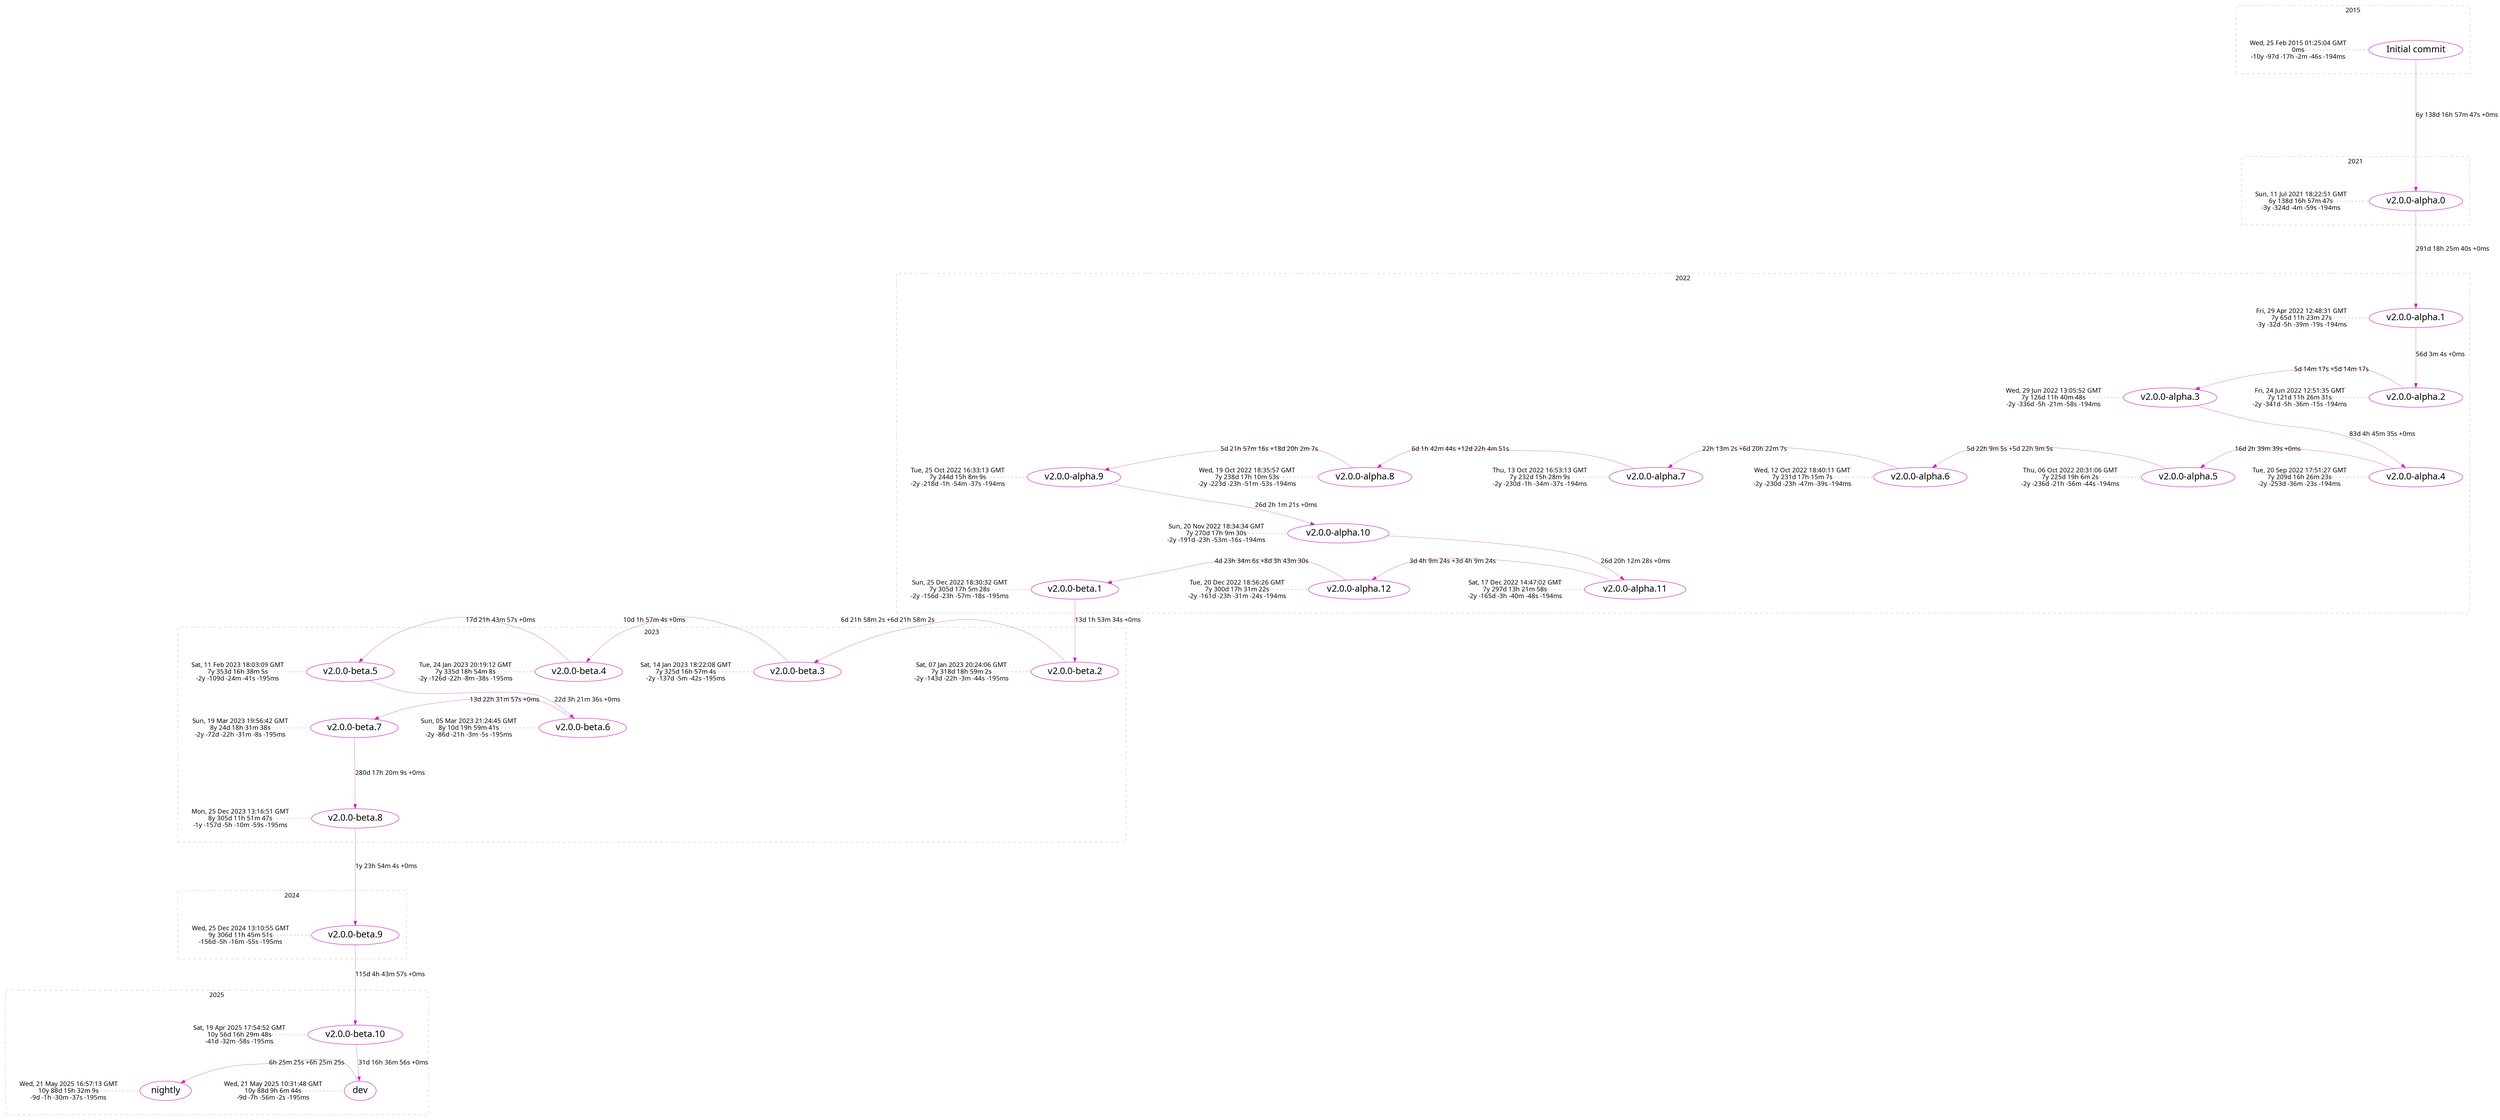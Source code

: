 digraph {
    node [fontname="Simple Plan";];
    edge [fontname="Master Photograph";];
    fontname="Simple Plan";
    rankdir="TD";
    subgraph cluster_2015 {
        fontname="Master Photograph";
        label="2015";
        penwidth="0.2";
        style="dashed";
        subgraph {
            peripheries=0;
            cluster=true;
            label="";
            1 [color="#cf1fc1"; fontsize="20"; label=<<TABLE ALIGN="CENTER" BORDER="0" CELLBORDER="0" CELLPADDING="0" CELLSPACING="0"><TR><TD ALIGN="TEXT" CELLPADDING="0" CELLSPACING="0">Initial commit</TD></TR></TABLE>>;];
            2 [label=<<TABLE ALIGN="CENTER" BORDER="0" CELLBORDER="0" CELLPADDING="0" CELLSPACING="0"><TR><TD ALIGN="TEXT" CELLPADDING="0" CELLSPACING="0">Wed, 25 Feb 2015 01:25:04 GMT<BR ALIGN="CENTER"/>0ms<BR ALIGN="CENTER"/>-10y -97d -17h -2m -46s -194ms</TD></TR></TABLE>>; margin="0.2"; shape="plaintext"; style="dotted";];
            2 -> 1 [arrowhead="none"; constraint="false"; penwidth="0.5"; style="dotted"; tailclip="false";];
        }
    }
    subgraph cluster_2021 {
        fontname="Master Photograph";
        label="2021";
        penwidth="0.2";
        style="dashed";
        subgraph {
            peripheries=0;
            cluster=true;
            label="";
            3 [color="#cf1fc1"; fontsize="20"; label=<<TABLE ALIGN="CENTER" BORDER="0" CELLBORDER="0" CELLPADDING="0" CELLSPACING="0"><TR><TD ALIGN="TEXT" CELLPADDING="0" CELLSPACING="0">v2.0.0-alpha.0</TD></TR></TABLE>>;];
            4 [label=<<TABLE ALIGN="CENTER" BORDER="0" CELLBORDER="0" CELLPADDING="0" CELLSPACING="0"><TR><TD ALIGN="TEXT" CELLPADDING="0" CELLSPACING="0">Sun, 11 Jul 2021 18:22:51 GMT<BR ALIGN="CENTER"/>6y 138d 16h 57m 47s<BR ALIGN="CENTER"/>-3y -324d -4m -59s -194ms</TD></TR></TABLE>>; margin="0.2"; shape="plaintext"; style="dotted";];
            4 -> 3 [arrowhead="none"; constraint="false"; penwidth="0.5"; style="dotted"; tailclip="false";];
        }
    }
    subgraph cluster_2022 {
        fontname="Master Photograph";
        label="2022";
        penwidth="0.2";
        style="dashed";
        subgraph {
            peripheries=0;
            cluster=true;
            label="";
            5 [color="#cf1fc1"; fontsize="20"; label=<<TABLE ALIGN="CENTER" BORDER="0" CELLBORDER="0" CELLPADDING="0" CELLSPACING="0"><TR><TD ALIGN="TEXT" CELLPADDING="0" CELLSPACING="0">v2.0.0-alpha.1</TD></TR></TABLE>>;];
            6 [label=<<TABLE ALIGN="CENTER" BORDER="0" CELLBORDER="0" CELLPADDING="0" CELLSPACING="0"><TR><TD ALIGN="TEXT" CELLPADDING="0" CELLSPACING="0">Fri, 29 Apr 2022 12:48:31 GMT<BR ALIGN="CENTER"/>7y 65d 11h 23m 27s<BR ALIGN="CENTER"/>-3y -32d -5h -39m -19s -194ms</TD></TR></TABLE>>; margin="0.2"; shape="plaintext"; style="dotted";];
            6 -> 5 [arrowhead="none"; constraint="false"; penwidth="0.5"; style="dotted"; tailclip="false";];
        }
        subgraph {
            peripheries=0;
            cluster=true;
            label="";
            7 [color="#cf1fc1"; fontsize="20"; label=<<TABLE ALIGN="CENTER" BORDER="0" CELLBORDER="0" CELLPADDING="0" CELLSPACING="0"><TR><TD ALIGN="TEXT" CELLPADDING="0" CELLSPACING="0">v2.0.0-alpha.2</TD></TR></TABLE>>;];
            8 [label=<<TABLE ALIGN="CENTER" BORDER="0" CELLBORDER="0" CELLPADDING="0" CELLSPACING="0"><TR><TD ALIGN="TEXT" CELLPADDING="0" CELLSPACING="0">Fri, 24 Jun 2022 12:51:35 GMT<BR ALIGN="CENTER"/>7y 121d 11h 26m 31s<BR ALIGN="CENTER"/>-2y -341d -5h -36m -15s -194ms</TD></TR></TABLE>>; margin="0.2"; shape="plaintext"; style="dotted";];
            8 -> 7 [arrowhead="none"; constraint="false"; penwidth="0.5"; style="dotted"; tailclip="false";];
        }
        subgraph {
            peripheries=0;
            cluster=true;
            label="";
            9 [color="#cf1fc1"; fontsize="20"; label=<<TABLE ALIGN="CENTER" BORDER="0" CELLBORDER="0" CELLPADDING="0" CELLSPACING="0"><TR><TD ALIGN="TEXT" CELLPADDING="0" CELLSPACING="0">v2.0.0-alpha.3</TD></TR></TABLE>>;];
            10 [label=<<TABLE ALIGN="CENTER" BORDER="0" CELLBORDER="0" CELLPADDING="0" CELLSPACING="0"><TR><TD ALIGN="TEXT" CELLPADDING="0" CELLSPACING="0">Wed, 29 Jun 2022 13:05:52 GMT<BR ALIGN="CENTER"/>7y 126d 11h 40m 48s<BR ALIGN="CENTER"/>-2y -336d -5h -21m -58s -194ms</TD></TR></TABLE>>; margin="0.2"; shape="plaintext"; style="dotted";];
            10 -> 9 [arrowhead="none"; constraint="false"; penwidth="0.5"; style="dotted"; tailclip="false";];
        }
        subgraph {
            peripheries=0;
            cluster=true;
            label="";
            11 [color="#cf1fc1"; fontsize="20"; label=<<TABLE ALIGN="CENTER" BORDER="0" CELLBORDER="0" CELLPADDING="0" CELLSPACING="0"><TR><TD ALIGN="TEXT" CELLPADDING="0" CELLSPACING="0">v2.0.0-alpha.4</TD></TR></TABLE>>;];
            12 [label=<<TABLE ALIGN="CENTER" BORDER="0" CELLBORDER="0" CELLPADDING="0" CELLSPACING="0"><TR><TD ALIGN="TEXT" CELLPADDING="0" CELLSPACING="0">Tue, 20 Sep 2022 17:51:27 GMT<BR ALIGN="CENTER"/>7y 209d 16h 26m 23s<BR ALIGN="CENTER"/>-2y -253d -36m -23s -194ms</TD></TR></TABLE>>; margin="0.2"; shape="plaintext"; style="dotted";];
            12 -> 11 [arrowhead="none"; constraint="false"; penwidth="0.5"; style="dotted"; tailclip="false";];
        }
        subgraph {
            peripheries=0;
            cluster=true;
            label="";
            13 [color="#cf1fc1"; fontsize="20"; label=<<TABLE ALIGN="CENTER" BORDER="0" CELLBORDER="0" CELLPADDING="0" CELLSPACING="0"><TR><TD ALIGN="TEXT" CELLPADDING="0" CELLSPACING="0">v2.0.0-alpha.5</TD></TR></TABLE>>;];
            14 [label=<<TABLE ALIGN="CENTER" BORDER="0" CELLBORDER="0" CELLPADDING="0" CELLSPACING="0"><TR><TD ALIGN="TEXT" CELLPADDING="0" CELLSPACING="0">Thu, 06 Oct 2022 20:31:06 GMT<BR ALIGN="CENTER"/>7y 225d 19h 6m 2s<BR ALIGN="CENTER"/>-2y -236d -21h -56m -44s -194ms</TD></TR></TABLE>>; margin="0.2"; shape="plaintext"; style="dotted";];
            14 -> 13 [arrowhead="none"; constraint="false"; penwidth="0.5"; style="dotted"; tailclip="false";];
        }
        subgraph {
            peripheries=0;
            cluster=true;
            label="";
            15 [color="#cf1fc1"; fontsize="20"; label=<<TABLE ALIGN="CENTER" BORDER="0" CELLBORDER="0" CELLPADDING="0" CELLSPACING="0"><TR><TD ALIGN="TEXT" CELLPADDING="0" CELLSPACING="0">v2.0.0-alpha.6</TD></TR></TABLE>>;];
            16 [label=<<TABLE ALIGN="CENTER" BORDER="0" CELLBORDER="0" CELLPADDING="0" CELLSPACING="0"><TR><TD ALIGN="TEXT" CELLPADDING="0" CELLSPACING="0">Wed, 12 Oct 2022 18:40:11 GMT<BR ALIGN="CENTER"/>7y 231d 17h 15m 7s<BR ALIGN="CENTER"/>-2y -230d -23h -47m -39s -194ms</TD></TR></TABLE>>; margin="0.2"; shape="plaintext"; style="dotted";];
            16 -> 15 [arrowhead="none"; constraint="false"; penwidth="0.5"; style="dotted"; tailclip="false";];
        }
        subgraph {
            peripheries=0;
            cluster=true;
            label="";
            17 [color="#cf1fc1"; fontsize="20"; label=<<TABLE ALIGN="CENTER" BORDER="0" CELLBORDER="0" CELLPADDING="0" CELLSPACING="0"><TR><TD ALIGN="TEXT" CELLPADDING="0" CELLSPACING="0">v2.0.0-alpha.7</TD></TR></TABLE>>;];
            18 [label=<<TABLE ALIGN="CENTER" BORDER="0" CELLBORDER="0" CELLPADDING="0" CELLSPACING="0"><TR><TD ALIGN="TEXT" CELLPADDING="0" CELLSPACING="0">Thu, 13 Oct 2022 16:53:13 GMT<BR ALIGN="CENTER"/>7y 232d 15h 28m 9s<BR ALIGN="CENTER"/>-2y -230d -1h -34m -37s -194ms</TD></TR></TABLE>>; margin="0.2"; shape="plaintext"; style="dotted";];
            18 -> 17 [arrowhead="none"; constraint="false"; penwidth="0.5"; style="dotted"; tailclip="false";];
        }
        subgraph {
            peripheries=0;
            cluster=true;
            label="";
            19 [color="#cf1fc1"; fontsize="20"; label=<<TABLE ALIGN="CENTER" BORDER="0" CELLBORDER="0" CELLPADDING="0" CELLSPACING="0"><TR><TD ALIGN="TEXT" CELLPADDING="0" CELLSPACING="0">v2.0.0-alpha.8</TD></TR></TABLE>>;];
            20 [label=<<TABLE ALIGN="CENTER" BORDER="0" CELLBORDER="0" CELLPADDING="0" CELLSPACING="0"><TR><TD ALIGN="TEXT" CELLPADDING="0" CELLSPACING="0">Wed, 19 Oct 2022 18:35:57 GMT<BR ALIGN="CENTER"/>7y 238d 17h 10m 53s<BR ALIGN="CENTER"/>-2y -223d -23h -51m -53s -194ms</TD></TR></TABLE>>; margin="0.2"; shape="plaintext"; style="dotted";];
            20 -> 19 [arrowhead="none"; constraint="false"; penwidth="0.5"; style="dotted"; tailclip="false";];
        }
        subgraph {
            peripheries=0;
            cluster=true;
            label="";
            21 [color="#cf1fc1"; fontsize="20"; label=<<TABLE ALIGN="CENTER" BORDER="0" CELLBORDER="0" CELLPADDING="0" CELLSPACING="0"><TR><TD ALIGN="TEXT" CELLPADDING="0" CELLSPACING="0">v2.0.0-alpha.9</TD></TR></TABLE>>;];
            22 [label=<<TABLE ALIGN="CENTER" BORDER="0" CELLBORDER="0" CELLPADDING="0" CELLSPACING="0"><TR><TD ALIGN="TEXT" CELLPADDING="0" CELLSPACING="0">Tue, 25 Oct 2022 16:33:13 GMT<BR ALIGN="CENTER"/>7y 244d 15h 8m 9s<BR ALIGN="CENTER"/>-2y -218d -1h -54m -37s -194ms</TD></TR></TABLE>>; margin="0.2"; shape="plaintext"; style="dotted";];
            22 -> 21 [arrowhead="none"; constraint="false"; penwidth="0.5"; style="dotted"; tailclip="false";];
        }
        subgraph {
            peripheries=0;
            cluster=true;
            label="";
            23 [color="#cf1fc1"; fontsize="20"; label=<<TABLE ALIGN="CENTER" BORDER="0" CELLBORDER="0" CELLPADDING="0" CELLSPACING="0"><TR><TD ALIGN="TEXT" CELLPADDING="0" CELLSPACING="0">v2.0.0-alpha.10</TD></TR></TABLE>>;];
            24 [label=<<TABLE ALIGN="CENTER" BORDER="0" CELLBORDER="0" CELLPADDING="0" CELLSPACING="0"><TR><TD ALIGN="TEXT" CELLPADDING="0" CELLSPACING="0">Sun, 20 Nov 2022 18:34:34 GMT<BR ALIGN="CENTER"/>7y 270d 17h 9m 30s<BR ALIGN="CENTER"/>-2y -191d -23h -53m -16s -194ms</TD></TR></TABLE>>; margin="0.2"; shape="plaintext"; style="dotted";];
            24 -> 23 [arrowhead="none"; constraint="false"; penwidth="0.5"; style="dotted"; tailclip="false";];
        }
        subgraph {
            peripheries=0;
            cluster=true;
            label="";
            25 [color="#cf1fc1"; fontsize="20"; label=<<TABLE ALIGN="CENTER" BORDER="0" CELLBORDER="0" CELLPADDING="0" CELLSPACING="0"><TR><TD ALIGN="TEXT" CELLPADDING="0" CELLSPACING="0">v2.0.0-alpha.11</TD></TR></TABLE>>;];
            26 [label=<<TABLE ALIGN="CENTER" BORDER="0" CELLBORDER="0" CELLPADDING="0" CELLSPACING="0"><TR><TD ALIGN="TEXT" CELLPADDING="0" CELLSPACING="0">Sat, 17 Dec 2022 14:47:02 GMT<BR ALIGN="CENTER"/>7y 297d 13h 21m 58s<BR ALIGN="CENTER"/>-2y -165d -3h -40m -48s -194ms</TD></TR></TABLE>>; margin="0.2"; shape="plaintext"; style="dotted";];
            26 -> 25 [arrowhead="none"; constraint="false"; penwidth="0.5"; style="dotted"; tailclip="false";];
        }
        subgraph {
            peripheries=0;
            cluster=true;
            label="";
            27 [color="#cf1fc1"; fontsize="20"; label=<<TABLE ALIGN="CENTER" BORDER="0" CELLBORDER="0" CELLPADDING="0" CELLSPACING="0"><TR><TD ALIGN="TEXT" CELLPADDING="0" CELLSPACING="0">v2.0.0-alpha.12</TD></TR></TABLE>>;];
            28 [label=<<TABLE ALIGN="CENTER" BORDER="0" CELLBORDER="0" CELLPADDING="0" CELLSPACING="0"><TR><TD ALIGN="TEXT" CELLPADDING="0" CELLSPACING="0">Tue, 20 Dec 2022 18:56:26 GMT<BR ALIGN="CENTER"/>7y 300d 17h 31m 22s<BR ALIGN="CENTER"/>-2y -161d -23h -31m -24s -194ms</TD></TR></TABLE>>; margin="0.2"; shape="plaintext"; style="dotted";];
            28 -> 27 [arrowhead="none"; constraint="false"; penwidth="0.5"; style="dotted"; tailclip="false";];
        }
        subgraph {
            peripheries=0;
            cluster=true;
            label="";
            29 [color="#cf1fc1"; fontsize="20"; label=<<TABLE ALIGN="CENTER" BORDER="0" CELLBORDER="0" CELLPADDING="0" CELLSPACING="0"><TR><TD ALIGN="TEXT" CELLPADDING="0" CELLSPACING="0">v2.0.0-beta.1</TD></TR></TABLE>>;];
            30 [label=<<TABLE ALIGN="CENTER" BORDER="0" CELLBORDER="0" CELLPADDING="0" CELLSPACING="0"><TR><TD ALIGN="TEXT" CELLPADDING="0" CELLSPACING="0">Sun, 25 Dec 2022 18:30:32 GMT<BR ALIGN="CENTER"/>7y 305d 17h 5m 28s<BR ALIGN="CENTER"/>-2y -156d -23h -57m -18s -195ms</TD></TR></TABLE>>; margin="0.2"; shape="plaintext"; style="dotted";];
            30 -> 29 [arrowhead="none"; constraint="false"; penwidth="0.5"; style="dotted"; tailclip="false";];
        }
    }
    subgraph cluster_2023 {
        fontname="Master Photograph";
        label="2023";
        penwidth="0.2";
        style="dashed";
        subgraph {
            peripheries=0;
            cluster=true;
            label="";
            31 [color="#cf1fc1"; fontsize="20"; label=<<TABLE ALIGN="CENTER" BORDER="0" CELLBORDER="0" CELLPADDING="0" CELLSPACING="0"><TR><TD ALIGN="TEXT" CELLPADDING="0" CELLSPACING="0">v2.0.0-beta.2</TD></TR></TABLE>>;];
            32 [label=<<TABLE ALIGN="CENTER" BORDER="0" CELLBORDER="0" CELLPADDING="0" CELLSPACING="0"><TR><TD ALIGN="TEXT" CELLPADDING="0" CELLSPACING="0">Sat, 07 Jan 2023 20:24:06 GMT<BR ALIGN="CENTER"/>7y 318d 18h 59m 2s<BR ALIGN="CENTER"/>-2y -143d -22h -3m -44s -195ms</TD></TR></TABLE>>; margin="0.2"; shape="plaintext"; style="dotted";];
            32 -> 31 [arrowhead="none"; constraint="false"; penwidth="0.5"; style="dotted"; tailclip="false";];
        }
        subgraph {
            peripheries=0;
            cluster=true;
            label="";
            33 [color="#cf1fc1"; fontsize="20"; label=<<TABLE ALIGN="CENTER" BORDER="0" CELLBORDER="0" CELLPADDING="0" CELLSPACING="0"><TR><TD ALIGN="TEXT" CELLPADDING="0" CELLSPACING="0">v2.0.0-beta.3</TD></TR></TABLE>>;];
            34 [label=<<TABLE ALIGN="CENTER" BORDER="0" CELLBORDER="0" CELLPADDING="0" CELLSPACING="0"><TR><TD ALIGN="TEXT" CELLPADDING="0" CELLSPACING="0">Sat, 14 Jan 2023 18:22:08 GMT<BR ALIGN="CENTER"/>7y 325d 16h 57m 4s<BR ALIGN="CENTER"/>-2y -137d -5m -42s -195ms</TD></TR></TABLE>>; margin="0.2"; shape="plaintext"; style="dotted";];
            34 -> 33 [arrowhead="none"; constraint="false"; penwidth="0.5"; style="dotted"; tailclip="false";];
        }
        subgraph {
            peripheries=0;
            cluster=true;
            label="";
            35 [color="#cf1fc1"; fontsize="20"; label=<<TABLE ALIGN="CENTER" BORDER="0" CELLBORDER="0" CELLPADDING="0" CELLSPACING="0"><TR><TD ALIGN="TEXT" CELLPADDING="0" CELLSPACING="0">v2.0.0-beta.4</TD></TR></TABLE>>;];
            36 [label=<<TABLE ALIGN="CENTER" BORDER="0" CELLBORDER="0" CELLPADDING="0" CELLSPACING="0"><TR><TD ALIGN="TEXT" CELLPADDING="0" CELLSPACING="0">Tue, 24 Jan 2023 20:19:12 GMT<BR ALIGN="CENTER"/>7y 335d 18h 54m 8s<BR ALIGN="CENTER"/>-2y -126d -22h -8m -38s -195ms</TD></TR></TABLE>>; margin="0.2"; shape="plaintext"; style="dotted";];
            36 -> 35 [arrowhead="none"; constraint="false"; penwidth="0.5"; style="dotted"; tailclip="false";];
        }
        subgraph {
            peripheries=0;
            cluster=true;
            label="";
            37 [color="#cf1fc1"; fontsize="20"; label=<<TABLE ALIGN="CENTER" BORDER="0" CELLBORDER="0" CELLPADDING="0" CELLSPACING="0"><TR><TD ALIGN="TEXT" CELLPADDING="0" CELLSPACING="0">v2.0.0-beta.5</TD></TR></TABLE>>;];
            38 [label=<<TABLE ALIGN="CENTER" BORDER="0" CELLBORDER="0" CELLPADDING="0" CELLSPACING="0"><TR><TD ALIGN="TEXT" CELLPADDING="0" CELLSPACING="0">Sat, 11 Feb 2023 18:03:09 GMT<BR ALIGN="CENTER"/>7y 353d 16h 38m 5s<BR ALIGN="CENTER"/>-2y -109d -24m -41s -195ms</TD></TR></TABLE>>; margin="0.2"; shape="plaintext"; style="dotted";];
            38 -> 37 [arrowhead="none"; constraint="false"; penwidth="0.5"; style="dotted"; tailclip="false";];
        }
        subgraph {
            peripheries=0;
            cluster=true;
            label="";
            39 [color="#cf1fc1"; fontsize="20"; label=<<TABLE ALIGN="CENTER" BORDER="0" CELLBORDER="0" CELLPADDING="0" CELLSPACING="0"><TR><TD ALIGN="TEXT" CELLPADDING="0" CELLSPACING="0">v2.0.0-beta.6</TD></TR></TABLE>>;];
            40 [label=<<TABLE ALIGN="CENTER" BORDER="0" CELLBORDER="0" CELLPADDING="0" CELLSPACING="0"><TR><TD ALIGN="TEXT" CELLPADDING="0" CELLSPACING="0">Sun, 05 Mar 2023 21:24:45 GMT<BR ALIGN="CENTER"/>8y 10d 19h 59m 41s<BR ALIGN="CENTER"/>-2y -86d -21h -3m -5s -195ms</TD></TR></TABLE>>; margin="0.2"; shape="plaintext"; style="dotted";];
            40 -> 39 [arrowhead="none"; constraint="false"; penwidth="0.5"; style="dotted"; tailclip="false";];
        }
        subgraph {
            peripheries=0;
            cluster=true;
            label="";
            41 [color="#cf1fc1"; fontsize="20"; label=<<TABLE ALIGN="CENTER" BORDER="0" CELLBORDER="0" CELLPADDING="0" CELLSPACING="0"><TR><TD ALIGN="TEXT" CELLPADDING="0" CELLSPACING="0">v2.0.0-beta.7</TD></TR></TABLE>>;];
            42 [label=<<TABLE ALIGN="CENTER" BORDER="0" CELLBORDER="0" CELLPADDING="0" CELLSPACING="0"><TR><TD ALIGN="TEXT" CELLPADDING="0" CELLSPACING="0">Sun, 19 Mar 2023 19:56:42 GMT<BR ALIGN="CENTER"/>8y 24d 18h 31m 38s<BR ALIGN="CENTER"/>-2y -72d -22h -31m -8s -195ms</TD></TR></TABLE>>; margin="0.2"; shape="plaintext"; style="dotted";];
            42 -> 41 [arrowhead="none"; constraint="false"; penwidth="0.5"; style="dotted"; tailclip="false";];
        }
        subgraph {
            peripheries=0;
            cluster=true;
            label="";
            43 [color="#cf1fc1"; fontsize="20"; label=<<TABLE ALIGN="CENTER" BORDER="0" CELLBORDER="0" CELLPADDING="0" CELLSPACING="0"><TR><TD ALIGN="TEXT" CELLPADDING="0" CELLSPACING="0">v2.0.0-beta.8</TD></TR></TABLE>>;];
            44 [label=<<TABLE ALIGN="CENTER" BORDER="0" CELLBORDER="0" CELLPADDING="0" CELLSPACING="0"><TR><TD ALIGN="TEXT" CELLPADDING="0" CELLSPACING="0">Mon, 25 Dec 2023 13:16:51 GMT<BR ALIGN="CENTER"/>8y 305d 11h 51m 47s<BR ALIGN="CENTER"/>-1y -157d -5h -10m -59s -195ms</TD></TR></TABLE>>; margin="0.2"; shape="plaintext"; style="dotted";];
            44 -> 43 [arrowhead="none"; constraint="false"; penwidth="0.5"; style="dotted"; tailclip="false";];
        }
    }
    subgraph cluster_2024 {
        fontname="Master Photograph";
        label="2024";
        penwidth="0.2";
        style="dashed";
        subgraph {
            peripheries=0;
            cluster=true;
            label="";
            45 [color="#cf1fc1"; fontsize="20"; label=<<TABLE ALIGN="CENTER" BORDER="0" CELLBORDER="0" CELLPADDING="0" CELLSPACING="0"><TR><TD ALIGN="TEXT" CELLPADDING="0" CELLSPACING="0">v2.0.0-beta.9</TD></TR></TABLE>>;];
            46 [label=<<TABLE ALIGN="CENTER" BORDER="0" CELLBORDER="0" CELLPADDING="0" CELLSPACING="0"><TR><TD ALIGN="TEXT" CELLPADDING="0" CELLSPACING="0">Wed, 25 Dec 2024 13:10:55 GMT<BR ALIGN="CENTER"/>9y 306d 11h 45m 51s<BR ALIGN="CENTER"/>-156d -5h -16m -55s -195ms</TD></TR></TABLE>>; margin="0.2"; shape="plaintext"; style="dotted";];
            46 -> 45 [arrowhead="none"; constraint="false"; penwidth="0.5"; style="dotted"; tailclip="false";];
        }
    }
    subgraph cluster_2025 {
        fontname="Master Photograph";
        label="2025";
        penwidth="0.2";
        style="dashed";
        subgraph {
            peripheries=0;
            cluster=true;
            label="";
            47 [color="#cf1fc1"; fontsize="20"; label=<<TABLE ALIGN="CENTER" BORDER="0" CELLBORDER="0" CELLPADDING="0" CELLSPACING="0"><TR><TD ALIGN="TEXT" CELLPADDING="0" CELLSPACING="0">v2.0.0-beta.10</TD></TR></TABLE>>;];
            48 [label=<<TABLE ALIGN="CENTER" BORDER="0" CELLBORDER="0" CELLPADDING="0" CELLSPACING="0"><TR><TD ALIGN="TEXT" CELLPADDING="0" CELLSPACING="0">Sat, 19 Apr 2025 17:54:52 GMT<BR ALIGN="CENTER"/>10y 56d 16h 29m 48s<BR ALIGN="CENTER"/>-41d -32m -58s -195ms</TD></TR></TABLE>>; margin="0.2"; shape="plaintext"; style="dotted";];
            48 -> 47 [arrowhead="none"; constraint="false"; penwidth="0.5"; style="dotted"; tailclip="false";];
        }
        subgraph {
            peripheries=0;
            cluster=true;
            label="";
            49 [color="#cf1fc1"; fontsize="20"; label=<<TABLE ALIGN="CENTER" BORDER="0" CELLBORDER="0" CELLPADDING="0" CELLSPACING="0"><TR><TD ALIGN="TEXT" CELLPADDING="0" CELLSPACING="0">dev</TD></TR></TABLE>>;];
            50 [label=<<TABLE ALIGN="CENTER" BORDER="0" CELLBORDER="0" CELLPADDING="0" CELLSPACING="0"><TR><TD ALIGN="TEXT" CELLPADDING="0" CELLSPACING="0">Wed, 21 May 2025 10:31:48 GMT<BR ALIGN="CENTER"/>10y 88d 9h 6m 44s<BR ALIGN="CENTER"/>-9d -7h -56m -2s -195ms</TD></TR></TABLE>>; margin="0.2"; shape="plaintext"; style="dotted";];
            50 -> 49 [arrowhead="none"; constraint="false"; penwidth="0.5"; style="dotted"; tailclip="false";];
        }
        subgraph {
            peripheries=0;
            cluster=true;
            label="";
            51 [color="#cf1fc1"; fontsize="20"; label=<<TABLE ALIGN="CENTER" BORDER="0" CELLBORDER="0" CELLPADDING="0" CELLSPACING="0"><TR><TD ALIGN="TEXT" CELLPADDING="0" CELLSPACING="0">nightly</TD></TR></TABLE>>;];
            52 [label=<<TABLE ALIGN="CENTER" BORDER="0" CELLBORDER="0" CELLPADDING="0" CELLSPACING="0"><TR><TD ALIGN="TEXT" CELLPADDING="0" CELLSPACING="0">Wed, 21 May 2025 16:57:13 GMT<BR ALIGN="CENTER"/>10y 88d 15h 32m 9s<BR ALIGN="CENTER"/>-9d -1h -30m -37s -195ms</TD></TR></TABLE>>; margin="0.2"; shape="plaintext"; style="dotted";];
            52 -> 51 [arrowhead="none"; constraint="false"; penwidth="0.5"; style="dotted"; tailclip="false";];
        }
    }
    1 -> 3 [color="#cf1fc1"; label=<6y 138d 16h 57m 47s +0ms>; minlen="5.807158219379291"; penwidth="0.5"; style="solid";];
    3 -> 5 [color="#cf1fc1"; label=<291d 18h 25m 40s +0ms>; minlen="3.7300482139009916"; penwidth="0.5"; style="solid";];
    5 -> 7 [color="#cf1fc1"; label=<56d 3m 4s +0ms>; minlen="2.079479570057277"; penwidth="0.5"; style="solid";];
    7 -> 9 [color="#cf1fc1"; label=<5d 14m 17s +5d 14m 17s>; minlen="0.01"; penwidth="0.5"; style="solid";];
    9 -> 11 [color="#cf1fc1"; label=<83d 4h 45m 35s +0ms>; minlen="2.5337902420275964"; penwidth="0.5"; style="solid";];
    11 -> 13 [color="#cf1fc1"; label=<16d 2h 39m 39s +0ms>; minlen="0.8335839297083473"; penwidth="0.5"; style="solid";];
    13 -> 15 [color="#cf1fc1"; label=<5d 22h 9m 5s +5d 22h 9m 5s>; minlen="0.01"; penwidth="0.5"; style="solid";];
    15 -> 17 [color="#cf1fc1"; label=<22h 13m 2s +6d 20h 22m 7s>; minlen="0.01"; penwidth="0.5"; style="solid";];
    17 -> 19 [color="#cf1fc1"; label=<6d 1h 42m 44s +12d 22h 4m 51s>; minlen="0.01"; penwidth="0.5"; style="solid";];
    19 -> 21 [color="#cf1fc1"; label=<5d 21h 57m 16s +18d 20h 2m 7s>; minlen="0.01"; penwidth="0.5"; style="solid";];
    21 -> 23 [color="#cf1fc1"; label=<26d 2h 1m 21s +0ms>; minlen="1.8589523678258595"; penwidth="0.5"; style="solid";];
    23 -> 25 [color="#cf1fc1"; label=<26d 20h 12m 28s +0ms>; minlen="1.3440573309660926"; penwidth="0.5"; style="solid";];
    25 -> 27 [color="#cf1fc1"; label=<3d 4h 9m 24s +3d 4h 9m 24s>; minlen="0.01"; penwidth="0.5"; style="solid";];
    27 -> 29 [color="#cf1fc1"; label=<4d 23h 34m 6s +8d 3h 43m 30s>; minlen="0.01"; penwidth="0.5"; style="solid";];
    29 -> 31 [color="#cf1fc1"; label=<13d 1h 53m 34s +0ms>; minlen="1.1096970099953725"; penwidth="0.5"; style="solid";];
    31 -> 33 [color="#cf1fc1"; label=<6d 21h 58m 2s +6d 21h 58m 2s>; minlen="0.01"; penwidth="0.5"; style="solid";];
    33 -> 35 [color="#cf1fc1"; label=<10d 1h 57m 4s +0ms>; minlen="0.8871030115668432"; penwidth="0.5"; style="solid";];
    35 -> 37 [color="#cf1fc1"; label=<17d 21h 43m 57s +0ms>; minlen="0.9391989426809413"; penwidth="0.5"; style="solid";];
    37 -> 39 [color="#cf1fc1"; label=<22d 3h 21m 36s +0ms>; minlen="1.1514757782251774"; penwidth="0.5"; style="solid";];
    39 -> 41 [color="#cf1fc1"; label=<13d 22h 31m 57s +0ms>; minlen="0.6887700553855122"; penwidth="0.5"; style="solid";];
    41 -> 43 [color="#cf1fc1"; label=<280d 17h 20m 9s +0ms>; minlen="3.6914558694070547"; penwidth="0.5"; style="solid";];
    43 -> 45 [color="#cf1fc1"; label=<1y 23h 54m 4s +0ms>; minlen="3.956711926440141"; penwidth="0.5"; style="solid";];
    45 -> 47 [color="#cf1fc1"; label=<115d 4h 43m 57s +0ms>; minlen="2.8007351848459496"; penwidth="0.5"; style="solid";];
    47 -> 49 [color="#cf1fc1"; label=<31d 16h 36m 56s +0ms>; minlen="1.5101640675719534"; penwidth="0.5"; style="solid";];
    49 -> 51 [color="#cf1fc1"; label=<6h 25m 25s +6h 25m 25s>; minlen="0.01"; penwidth="0.5"; style="solid";];
}